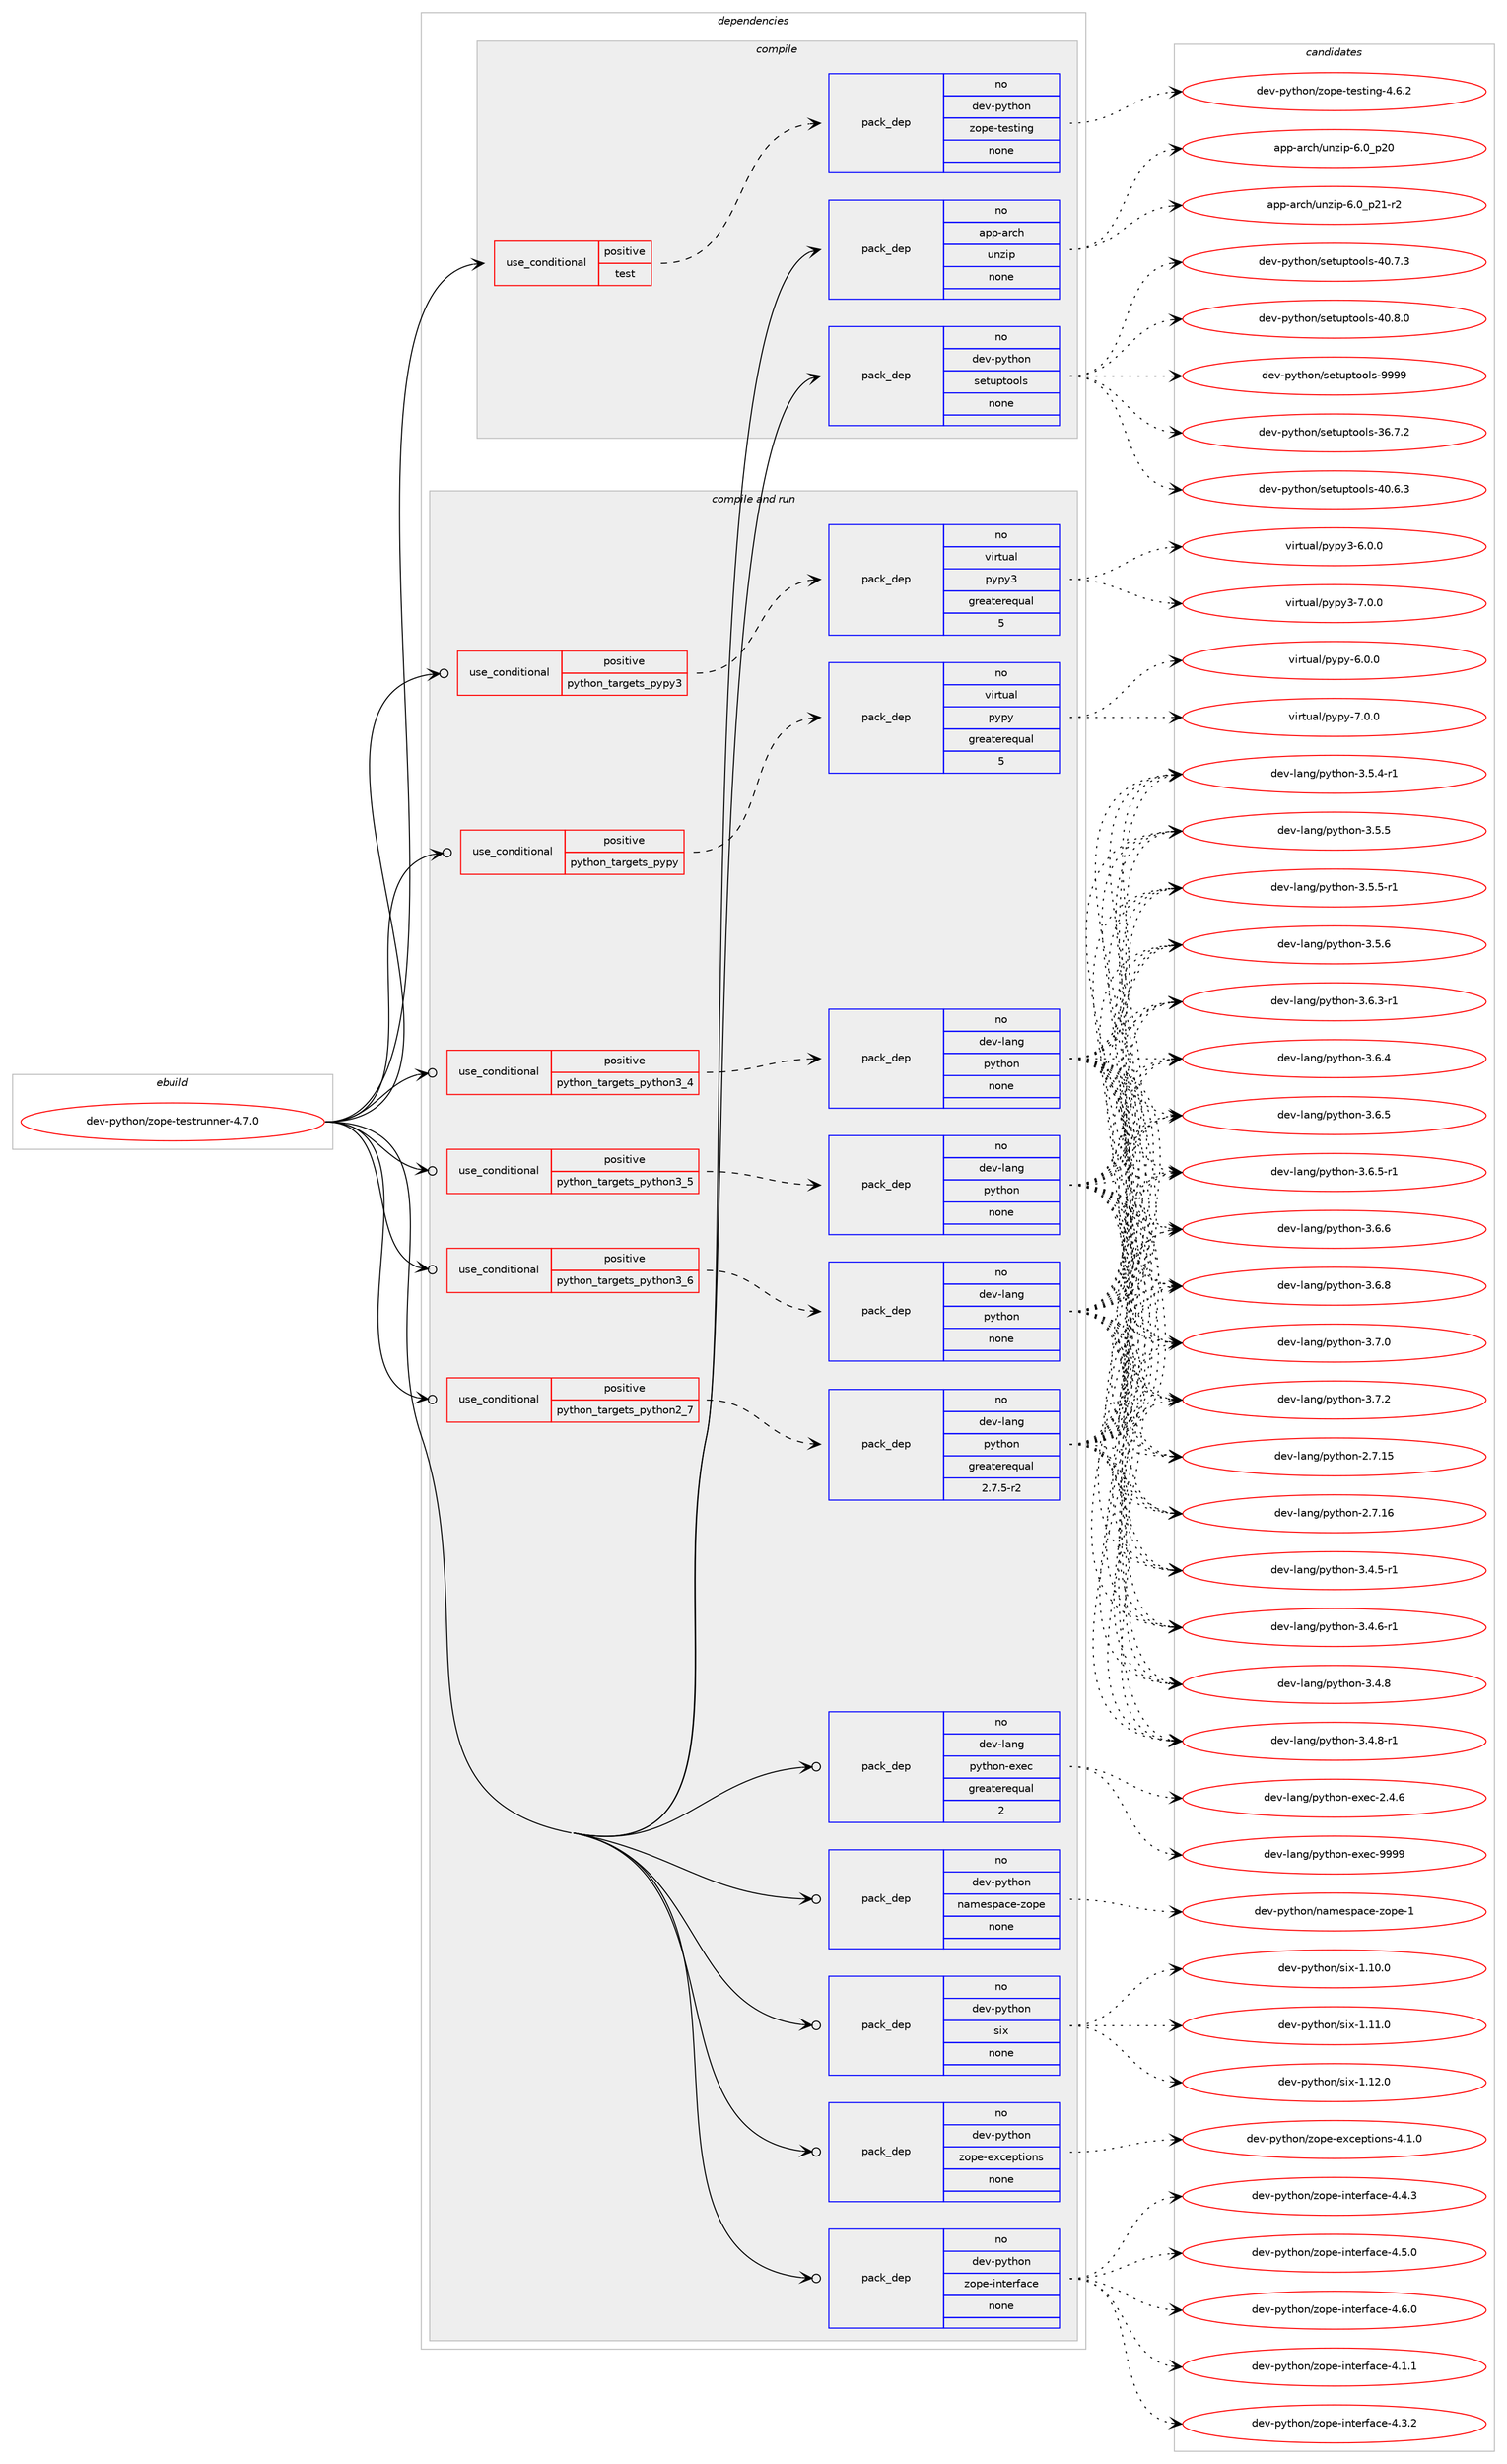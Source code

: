 digraph prolog {

# *************
# Graph options
# *************

newrank=true;
concentrate=true;
compound=true;
graph [rankdir=LR,fontname=Helvetica,fontsize=10,ranksep=1.5];#, ranksep=2.5, nodesep=0.2];
edge  [arrowhead=vee];
node  [fontname=Helvetica,fontsize=10];

# **********
# The ebuild
# **********

subgraph cluster_leftcol {
color=gray;
rank=same;
label=<<i>ebuild</i>>;
id [label="dev-python/zope-testrunner-4.7.0", color=red, width=4, href="../dev-python/zope-testrunner-4.7.0.svg"];
}

# ****************
# The dependencies
# ****************

subgraph cluster_midcol {
color=gray;
label=<<i>dependencies</i>>;
subgraph cluster_compile {
fillcolor="#eeeeee";
style=filled;
label=<<i>compile</i>>;
subgraph cond387363 {
dependency1449489 [label=<<TABLE BORDER="0" CELLBORDER="1" CELLSPACING="0" CELLPADDING="4"><TR><TD ROWSPAN="3" CELLPADDING="10">use_conditional</TD></TR><TR><TD>positive</TD></TR><TR><TD>test</TD></TR></TABLE>>, shape=none, color=red];
subgraph pack1038753 {
dependency1449490 [label=<<TABLE BORDER="0" CELLBORDER="1" CELLSPACING="0" CELLPADDING="4" WIDTH="220"><TR><TD ROWSPAN="6" CELLPADDING="30">pack_dep</TD></TR><TR><TD WIDTH="110">no</TD></TR><TR><TD>dev-python</TD></TR><TR><TD>zope-testing</TD></TR><TR><TD>none</TD></TR><TR><TD></TD></TR></TABLE>>, shape=none, color=blue];
}
dependency1449489:e -> dependency1449490:w [weight=20,style="dashed",arrowhead="vee"];
}
id:e -> dependency1449489:w [weight=20,style="solid",arrowhead="vee"];
subgraph pack1038754 {
dependency1449491 [label=<<TABLE BORDER="0" CELLBORDER="1" CELLSPACING="0" CELLPADDING="4" WIDTH="220"><TR><TD ROWSPAN="6" CELLPADDING="30">pack_dep</TD></TR><TR><TD WIDTH="110">no</TD></TR><TR><TD>app-arch</TD></TR><TR><TD>unzip</TD></TR><TR><TD>none</TD></TR><TR><TD></TD></TR></TABLE>>, shape=none, color=blue];
}
id:e -> dependency1449491:w [weight=20,style="solid",arrowhead="vee"];
subgraph pack1038755 {
dependency1449492 [label=<<TABLE BORDER="0" CELLBORDER="1" CELLSPACING="0" CELLPADDING="4" WIDTH="220"><TR><TD ROWSPAN="6" CELLPADDING="30">pack_dep</TD></TR><TR><TD WIDTH="110">no</TD></TR><TR><TD>dev-python</TD></TR><TR><TD>setuptools</TD></TR><TR><TD>none</TD></TR><TR><TD></TD></TR></TABLE>>, shape=none, color=blue];
}
id:e -> dependency1449492:w [weight=20,style="solid",arrowhead="vee"];
}
subgraph cluster_compileandrun {
fillcolor="#eeeeee";
style=filled;
label=<<i>compile and run</i>>;
subgraph cond387364 {
dependency1449493 [label=<<TABLE BORDER="0" CELLBORDER="1" CELLSPACING="0" CELLPADDING="4"><TR><TD ROWSPAN="3" CELLPADDING="10">use_conditional</TD></TR><TR><TD>positive</TD></TR><TR><TD>python_targets_pypy</TD></TR></TABLE>>, shape=none, color=red];
subgraph pack1038756 {
dependency1449494 [label=<<TABLE BORDER="0" CELLBORDER="1" CELLSPACING="0" CELLPADDING="4" WIDTH="220"><TR><TD ROWSPAN="6" CELLPADDING="30">pack_dep</TD></TR><TR><TD WIDTH="110">no</TD></TR><TR><TD>virtual</TD></TR><TR><TD>pypy</TD></TR><TR><TD>greaterequal</TD></TR><TR><TD>5</TD></TR></TABLE>>, shape=none, color=blue];
}
dependency1449493:e -> dependency1449494:w [weight=20,style="dashed",arrowhead="vee"];
}
id:e -> dependency1449493:w [weight=20,style="solid",arrowhead="odotvee"];
subgraph cond387365 {
dependency1449495 [label=<<TABLE BORDER="0" CELLBORDER="1" CELLSPACING="0" CELLPADDING="4"><TR><TD ROWSPAN="3" CELLPADDING="10">use_conditional</TD></TR><TR><TD>positive</TD></TR><TR><TD>python_targets_pypy3</TD></TR></TABLE>>, shape=none, color=red];
subgraph pack1038757 {
dependency1449496 [label=<<TABLE BORDER="0" CELLBORDER="1" CELLSPACING="0" CELLPADDING="4" WIDTH="220"><TR><TD ROWSPAN="6" CELLPADDING="30">pack_dep</TD></TR><TR><TD WIDTH="110">no</TD></TR><TR><TD>virtual</TD></TR><TR><TD>pypy3</TD></TR><TR><TD>greaterequal</TD></TR><TR><TD>5</TD></TR></TABLE>>, shape=none, color=blue];
}
dependency1449495:e -> dependency1449496:w [weight=20,style="dashed",arrowhead="vee"];
}
id:e -> dependency1449495:w [weight=20,style="solid",arrowhead="odotvee"];
subgraph cond387366 {
dependency1449497 [label=<<TABLE BORDER="0" CELLBORDER="1" CELLSPACING="0" CELLPADDING="4"><TR><TD ROWSPAN="3" CELLPADDING="10">use_conditional</TD></TR><TR><TD>positive</TD></TR><TR><TD>python_targets_python2_7</TD></TR></TABLE>>, shape=none, color=red];
subgraph pack1038758 {
dependency1449498 [label=<<TABLE BORDER="0" CELLBORDER="1" CELLSPACING="0" CELLPADDING="4" WIDTH="220"><TR><TD ROWSPAN="6" CELLPADDING="30">pack_dep</TD></TR><TR><TD WIDTH="110">no</TD></TR><TR><TD>dev-lang</TD></TR><TR><TD>python</TD></TR><TR><TD>greaterequal</TD></TR><TR><TD>2.7.5-r2</TD></TR></TABLE>>, shape=none, color=blue];
}
dependency1449497:e -> dependency1449498:w [weight=20,style="dashed",arrowhead="vee"];
}
id:e -> dependency1449497:w [weight=20,style="solid",arrowhead="odotvee"];
subgraph cond387367 {
dependency1449499 [label=<<TABLE BORDER="0" CELLBORDER="1" CELLSPACING="0" CELLPADDING="4"><TR><TD ROWSPAN="3" CELLPADDING="10">use_conditional</TD></TR><TR><TD>positive</TD></TR><TR><TD>python_targets_python3_4</TD></TR></TABLE>>, shape=none, color=red];
subgraph pack1038759 {
dependency1449500 [label=<<TABLE BORDER="0" CELLBORDER="1" CELLSPACING="0" CELLPADDING="4" WIDTH="220"><TR><TD ROWSPAN="6" CELLPADDING="30">pack_dep</TD></TR><TR><TD WIDTH="110">no</TD></TR><TR><TD>dev-lang</TD></TR><TR><TD>python</TD></TR><TR><TD>none</TD></TR><TR><TD></TD></TR></TABLE>>, shape=none, color=blue];
}
dependency1449499:e -> dependency1449500:w [weight=20,style="dashed",arrowhead="vee"];
}
id:e -> dependency1449499:w [weight=20,style="solid",arrowhead="odotvee"];
subgraph cond387368 {
dependency1449501 [label=<<TABLE BORDER="0" CELLBORDER="1" CELLSPACING="0" CELLPADDING="4"><TR><TD ROWSPAN="3" CELLPADDING="10">use_conditional</TD></TR><TR><TD>positive</TD></TR><TR><TD>python_targets_python3_5</TD></TR></TABLE>>, shape=none, color=red];
subgraph pack1038760 {
dependency1449502 [label=<<TABLE BORDER="0" CELLBORDER="1" CELLSPACING="0" CELLPADDING="4" WIDTH="220"><TR><TD ROWSPAN="6" CELLPADDING="30">pack_dep</TD></TR><TR><TD WIDTH="110">no</TD></TR><TR><TD>dev-lang</TD></TR><TR><TD>python</TD></TR><TR><TD>none</TD></TR><TR><TD></TD></TR></TABLE>>, shape=none, color=blue];
}
dependency1449501:e -> dependency1449502:w [weight=20,style="dashed",arrowhead="vee"];
}
id:e -> dependency1449501:w [weight=20,style="solid",arrowhead="odotvee"];
subgraph cond387369 {
dependency1449503 [label=<<TABLE BORDER="0" CELLBORDER="1" CELLSPACING="0" CELLPADDING="4"><TR><TD ROWSPAN="3" CELLPADDING="10">use_conditional</TD></TR><TR><TD>positive</TD></TR><TR><TD>python_targets_python3_6</TD></TR></TABLE>>, shape=none, color=red];
subgraph pack1038761 {
dependency1449504 [label=<<TABLE BORDER="0" CELLBORDER="1" CELLSPACING="0" CELLPADDING="4" WIDTH="220"><TR><TD ROWSPAN="6" CELLPADDING="30">pack_dep</TD></TR><TR><TD WIDTH="110">no</TD></TR><TR><TD>dev-lang</TD></TR><TR><TD>python</TD></TR><TR><TD>none</TD></TR><TR><TD></TD></TR></TABLE>>, shape=none, color=blue];
}
dependency1449503:e -> dependency1449504:w [weight=20,style="dashed",arrowhead="vee"];
}
id:e -> dependency1449503:w [weight=20,style="solid",arrowhead="odotvee"];
subgraph pack1038762 {
dependency1449505 [label=<<TABLE BORDER="0" CELLBORDER="1" CELLSPACING="0" CELLPADDING="4" WIDTH="220"><TR><TD ROWSPAN="6" CELLPADDING="30">pack_dep</TD></TR><TR><TD WIDTH="110">no</TD></TR><TR><TD>dev-lang</TD></TR><TR><TD>python-exec</TD></TR><TR><TD>greaterequal</TD></TR><TR><TD>2</TD></TR></TABLE>>, shape=none, color=blue];
}
id:e -> dependency1449505:w [weight=20,style="solid",arrowhead="odotvee"];
subgraph pack1038763 {
dependency1449506 [label=<<TABLE BORDER="0" CELLBORDER="1" CELLSPACING="0" CELLPADDING="4" WIDTH="220"><TR><TD ROWSPAN="6" CELLPADDING="30">pack_dep</TD></TR><TR><TD WIDTH="110">no</TD></TR><TR><TD>dev-python</TD></TR><TR><TD>namespace-zope</TD></TR><TR><TD>none</TD></TR><TR><TD></TD></TR></TABLE>>, shape=none, color=blue];
}
id:e -> dependency1449506:w [weight=20,style="solid",arrowhead="odotvee"];
subgraph pack1038764 {
dependency1449507 [label=<<TABLE BORDER="0" CELLBORDER="1" CELLSPACING="0" CELLPADDING="4" WIDTH="220"><TR><TD ROWSPAN="6" CELLPADDING="30">pack_dep</TD></TR><TR><TD WIDTH="110">no</TD></TR><TR><TD>dev-python</TD></TR><TR><TD>six</TD></TR><TR><TD>none</TD></TR><TR><TD></TD></TR></TABLE>>, shape=none, color=blue];
}
id:e -> dependency1449507:w [weight=20,style="solid",arrowhead="odotvee"];
subgraph pack1038765 {
dependency1449508 [label=<<TABLE BORDER="0" CELLBORDER="1" CELLSPACING="0" CELLPADDING="4" WIDTH="220"><TR><TD ROWSPAN="6" CELLPADDING="30">pack_dep</TD></TR><TR><TD WIDTH="110">no</TD></TR><TR><TD>dev-python</TD></TR><TR><TD>zope-exceptions</TD></TR><TR><TD>none</TD></TR><TR><TD></TD></TR></TABLE>>, shape=none, color=blue];
}
id:e -> dependency1449508:w [weight=20,style="solid",arrowhead="odotvee"];
subgraph pack1038766 {
dependency1449509 [label=<<TABLE BORDER="0" CELLBORDER="1" CELLSPACING="0" CELLPADDING="4" WIDTH="220"><TR><TD ROWSPAN="6" CELLPADDING="30">pack_dep</TD></TR><TR><TD WIDTH="110">no</TD></TR><TR><TD>dev-python</TD></TR><TR><TD>zope-interface</TD></TR><TR><TD>none</TD></TR><TR><TD></TD></TR></TABLE>>, shape=none, color=blue];
}
id:e -> dependency1449509:w [weight=20,style="solid",arrowhead="odotvee"];
}
subgraph cluster_run {
fillcolor="#eeeeee";
style=filled;
label=<<i>run</i>>;
}
}

# **************
# The candidates
# **************

subgraph cluster_choices {
rank=same;
color=gray;
label=<<i>candidates</i>>;

subgraph choice1038753 {
color=black;
nodesep=1;
choice100101118451121211161041111104712211111210145116101115116105110103455246544650 [label="dev-python/zope-testing-4.6.2", color=red, width=4,href="../dev-python/zope-testing-4.6.2.svg"];
dependency1449490:e -> choice100101118451121211161041111104712211111210145116101115116105110103455246544650:w [style=dotted,weight="100"];
}
subgraph choice1038754 {
color=black;
nodesep=1;
choice971121124597114991044711711012210511245544648951125048 [label="app-arch/unzip-6.0_p20", color=red, width=4,href="../app-arch/unzip-6.0_p20.svg"];
choice9711211245971149910447117110122105112455446489511250494511450 [label="app-arch/unzip-6.0_p21-r2", color=red, width=4,href="../app-arch/unzip-6.0_p21-r2.svg"];
dependency1449491:e -> choice971121124597114991044711711012210511245544648951125048:w [style=dotted,weight="100"];
dependency1449491:e -> choice9711211245971149910447117110122105112455446489511250494511450:w [style=dotted,weight="100"];
}
subgraph choice1038755 {
color=black;
nodesep=1;
choice100101118451121211161041111104711510111611711211611111110811545515446554650 [label="dev-python/setuptools-36.7.2", color=red, width=4,href="../dev-python/setuptools-36.7.2.svg"];
choice100101118451121211161041111104711510111611711211611111110811545524846544651 [label="dev-python/setuptools-40.6.3", color=red, width=4,href="../dev-python/setuptools-40.6.3.svg"];
choice100101118451121211161041111104711510111611711211611111110811545524846554651 [label="dev-python/setuptools-40.7.3", color=red, width=4,href="../dev-python/setuptools-40.7.3.svg"];
choice100101118451121211161041111104711510111611711211611111110811545524846564648 [label="dev-python/setuptools-40.8.0", color=red, width=4,href="../dev-python/setuptools-40.8.0.svg"];
choice10010111845112121116104111110471151011161171121161111111081154557575757 [label="dev-python/setuptools-9999", color=red, width=4,href="../dev-python/setuptools-9999.svg"];
dependency1449492:e -> choice100101118451121211161041111104711510111611711211611111110811545515446554650:w [style=dotted,weight="100"];
dependency1449492:e -> choice100101118451121211161041111104711510111611711211611111110811545524846544651:w [style=dotted,weight="100"];
dependency1449492:e -> choice100101118451121211161041111104711510111611711211611111110811545524846554651:w [style=dotted,weight="100"];
dependency1449492:e -> choice100101118451121211161041111104711510111611711211611111110811545524846564648:w [style=dotted,weight="100"];
dependency1449492:e -> choice10010111845112121116104111110471151011161171121161111111081154557575757:w [style=dotted,weight="100"];
}
subgraph choice1038756 {
color=black;
nodesep=1;
choice1181051141161179710847112121112121455446484648 [label="virtual/pypy-6.0.0", color=red, width=4,href="../virtual/pypy-6.0.0.svg"];
choice1181051141161179710847112121112121455546484648 [label="virtual/pypy-7.0.0", color=red, width=4,href="../virtual/pypy-7.0.0.svg"];
dependency1449494:e -> choice1181051141161179710847112121112121455446484648:w [style=dotted,weight="100"];
dependency1449494:e -> choice1181051141161179710847112121112121455546484648:w [style=dotted,weight="100"];
}
subgraph choice1038757 {
color=black;
nodesep=1;
choice118105114116117971084711212111212151455446484648 [label="virtual/pypy3-6.0.0", color=red, width=4,href="../virtual/pypy3-6.0.0.svg"];
choice118105114116117971084711212111212151455546484648 [label="virtual/pypy3-7.0.0", color=red, width=4,href="../virtual/pypy3-7.0.0.svg"];
dependency1449496:e -> choice118105114116117971084711212111212151455446484648:w [style=dotted,weight="100"];
dependency1449496:e -> choice118105114116117971084711212111212151455546484648:w [style=dotted,weight="100"];
}
subgraph choice1038758 {
color=black;
nodesep=1;
choice10010111845108971101034711212111610411111045504655464953 [label="dev-lang/python-2.7.15", color=red, width=4,href="../dev-lang/python-2.7.15.svg"];
choice10010111845108971101034711212111610411111045504655464954 [label="dev-lang/python-2.7.16", color=red, width=4,href="../dev-lang/python-2.7.16.svg"];
choice1001011184510897110103471121211161041111104551465246534511449 [label="dev-lang/python-3.4.5-r1", color=red, width=4,href="../dev-lang/python-3.4.5-r1.svg"];
choice1001011184510897110103471121211161041111104551465246544511449 [label="dev-lang/python-3.4.6-r1", color=red, width=4,href="../dev-lang/python-3.4.6-r1.svg"];
choice100101118451089711010347112121116104111110455146524656 [label="dev-lang/python-3.4.8", color=red, width=4,href="../dev-lang/python-3.4.8.svg"];
choice1001011184510897110103471121211161041111104551465246564511449 [label="dev-lang/python-3.4.8-r1", color=red, width=4,href="../dev-lang/python-3.4.8-r1.svg"];
choice1001011184510897110103471121211161041111104551465346524511449 [label="dev-lang/python-3.5.4-r1", color=red, width=4,href="../dev-lang/python-3.5.4-r1.svg"];
choice100101118451089711010347112121116104111110455146534653 [label="dev-lang/python-3.5.5", color=red, width=4,href="../dev-lang/python-3.5.5.svg"];
choice1001011184510897110103471121211161041111104551465346534511449 [label="dev-lang/python-3.5.5-r1", color=red, width=4,href="../dev-lang/python-3.5.5-r1.svg"];
choice100101118451089711010347112121116104111110455146534654 [label="dev-lang/python-3.5.6", color=red, width=4,href="../dev-lang/python-3.5.6.svg"];
choice1001011184510897110103471121211161041111104551465446514511449 [label="dev-lang/python-3.6.3-r1", color=red, width=4,href="../dev-lang/python-3.6.3-r1.svg"];
choice100101118451089711010347112121116104111110455146544652 [label="dev-lang/python-3.6.4", color=red, width=4,href="../dev-lang/python-3.6.4.svg"];
choice100101118451089711010347112121116104111110455146544653 [label="dev-lang/python-3.6.5", color=red, width=4,href="../dev-lang/python-3.6.5.svg"];
choice1001011184510897110103471121211161041111104551465446534511449 [label="dev-lang/python-3.6.5-r1", color=red, width=4,href="../dev-lang/python-3.6.5-r1.svg"];
choice100101118451089711010347112121116104111110455146544654 [label="dev-lang/python-3.6.6", color=red, width=4,href="../dev-lang/python-3.6.6.svg"];
choice100101118451089711010347112121116104111110455146544656 [label="dev-lang/python-3.6.8", color=red, width=4,href="../dev-lang/python-3.6.8.svg"];
choice100101118451089711010347112121116104111110455146554648 [label="dev-lang/python-3.7.0", color=red, width=4,href="../dev-lang/python-3.7.0.svg"];
choice100101118451089711010347112121116104111110455146554650 [label="dev-lang/python-3.7.2", color=red, width=4,href="../dev-lang/python-3.7.2.svg"];
dependency1449498:e -> choice10010111845108971101034711212111610411111045504655464953:w [style=dotted,weight="100"];
dependency1449498:e -> choice10010111845108971101034711212111610411111045504655464954:w [style=dotted,weight="100"];
dependency1449498:e -> choice1001011184510897110103471121211161041111104551465246534511449:w [style=dotted,weight="100"];
dependency1449498:e -> choice1001011184510897110103471121211161041111104551465246544511449:w [style=dotted,weight="100"];
dependency1449498:e -> choice100101118451089711010347112121116104111110455146524656:w [style=dotted,weight="100"];
dependency1449498:e -> choice1001011184510897110103471121211161041111104551465246564511449:w [style=dotted,weight="100"];
dependency1449498:e -> choice1001011184510897110103471121211161041111104551465346524511449:w [style=dotted,weight="100"];
dependency1449498:e -> choice100101118451089711010347112121116104111110455146534653:w [style=dotted,weight="100"];
dependency1449498:e -> choice1001011184510897110103471121211161041111104551465346534511449:w [style=dotted,weight="100"];
dependency1449498:e -> choice100101118451089711010347112121116104111110455146534654:w [style=dotted,weight="100"];
dependency1449498:e -> choice1001011184510897110103471121211161041111104551465446514511449:w [style=dotted,weight="100"];
dependency1449498:e -> choice100101118451089711010347112121116104111110455146544652:w [style=dotted,weight="100"];
dependency1449498:e -> choice100101118451089711010347112121116104111110455146544653:w [style=dotted,weight="100"];
dependency1449498:e -> choice1001011184510897110103471121211161041111104551465446534511449:w [style=dotted,weight="100"];
dependency1449498:e -> choice100101118451089711010347112121116104111110455146544654:w [style=dotted,weight="100"];
dependency1449498:e -> choice100101118451089711010347112121116104111110455146544656:w [style=dotted,weight="100"];
dependency1449498:e -> choice100101118451089711010347112121116104111110455146554648:w [style=dotted,weight="100"];
dependency1449498:e -> choice100101118451089711010347112121116104111110455146554650:w [style=dotted,weight="100"];
}
subgraph choice1038759 {
color=black;
nodesep=1;
choice10010111845108971101034711212111610411111045504655464953 [label="dev-lang/python-2.7.15", color=red, width=4,href="../dev-lang/python-2.7.15.svg"];
choice10010111845108971101034711212111610411111045504655464954 [label="dev-lang/python-2.7.16", color=red, width=4,href="../dev-lang/python-2.7.16.svg"];
choice1001011184510897110103471121211161041111104551465246534511449 [label="dev-lang/python-3.4.5-r1", color=red, width=4,href="../dev-lang/python-3.4.5-r1.svg"];
choice1001011184510897110103471121211161041111104551465246544511449 [label="dev-lang/python-3.4.6-r1", color=red, width=4,href="../dev-lang/python-3.4.6-r1.svg"];
choice100101118451089711010347112121116104111110455146524656 [label="dev-lang/python-3.4.8", color=red, width=4,href="../dev-lang/python-3.4.8.svg"];
choice1001011184510897110103471121211161041111104551465246564511449 [label="dev-lang/python-3.4.8-r1", color=red, width=4,href="../dev-lang/python-3.4.8-r1.svg"];
choice1001011184510897110103471121211161041111104551465346524511449 [label="dev-lang/python-3.5.4-r1", color=red, width=4,href="../dev-lang/python-3.5.4-r1.svg"];
choice100101118451089711010347112121116104111110455146534653 [label="dev-lang/python-3.5.5", color=red, width=4,href="../dev-lang/python-3.5.5.svg"];
choice1001011184510897110103471121211161041111104551465346534511449 [label="dev-lang/python-3.5.5-r1", color=red, width=4,href="../dev-lang/python-3.5.5-r1.svg"];
choice100101118451089711010347112121116104111110455146534654 [label="dev-lang/python-3.5.6", color=red, width=4,href="../dev-lang/python-3.5.6.svg"];
choice1001011184510897110103471121211161041111104551465446514511449 [label="dev-lang/python-3.6.3-r1", color=red, width=4,href="../dev-lang/python-3.6.3-r1.svg"];
choice100101118451089711010347112121116104111110455146544652 [label="dev-lang/python-3.6.4", color=red, width=4,href="../dev-lang/python-3.6.4.svg"];
choice100101118451089711010347112121116104111110455146544653 [label="dev-lang/python-3.6.5", color=red, width=4,href="../dev-lang/python-3.6.5.svg"];
choice1001011184510897110103471121211161041111104551465446534511449 [label="dev-lang/python-3.6.5-r1", color=red, width=4,href="../dev-lang/python-3.6.5-r1.svg"];
choice100101118451089711010347112121116104111110455146544654 [label="dev-lang/python-3.6.6", color=red, width=4,href="../dev-lang/python-3.6.6.svg"];
choice100101118451089711010347112121116104111110455146544656 [label="dev-lang/python-3.6.8", color=red, width=4,href="../dev-lang/python-3.6.8.svg"];
choice100101118451089711010347112121116104111110455146554648 [label="dev-lang/python-3.7.0", color=red, width=4,href="../dev-lang/python-3.7.0.svg"];
choice100101118451089711010347112121116104111110455146554650 [label="dev-lang/python-3.7.2", color=red, width=4,href="../dev-lang/python-3.7.2.svg"];
dependency1449500:e -> choice10010111845108971101034711212111610411111045504655464953:w [style=dotted,weight="100"];
dependency1449500:e -> choice10010111845108971101034711212111610411111045504655464954:w [style=dotted,weight="100"];
dependency1449500:e -> choice1001011184510897110103471121211161041111104551465246534511449:w [style=dotted,weight="100"];
dependency1449500:e -> choice1001011184510897110103471121211161041111104551465246544511449:w [style=dotted,weight="100"];
dependency1449500:e -> choice100101118451089711010347112121116104111110455146524656:w [style=dotted,weight="100"];
dependency1449500:e -> choice1001011184510897110103471121211161041111104551465246564511449:w [style=dotted,weight="100"];
dependency1449500:e -> choice1001011184510897110103471121211161041111104551465346524511449:w [style=dotted,weight="100"];
dependency1449500:e -> choice100101118451089711010347112121116104111110455146534653:w [style=dotted,weight="100"];
dependency1449500:e -> choice1001011184510897110103471121211161041111104551465346534511449:w [style=dotted,weight="100"];
dependency1449500:e -> choice100101118451089711010347112121116104111110455146534654:w [style=dotted,weight="100"];
dependency1449500:e -> choice1001011184510897110103471121211161041111104551465446514511449:w [style=dotted,weight="100"];
dependency1449500:e -> choice100101118451089711010347112121116104111110455146544652:w [style=dotted,weight="100"];
dependency1449500:e -> choice100101118451089711010347112121116104111110455146544653:w [style=dotted,weight="100"];
dependency1449500:e -> choice1001011184510897110103471121211161041111104551465446534511449:w [style=dotted,weight="100"];
dependency1449500:e -> choice100101118451089711010347112121116104111110455146544654:w [style=dotted,weight="100"];
dependency1449500:e -> choice100101118451089711010347112121116104111110455146544656:w [style=dotted,weight="100"];
dependency1449500:e -> choice100101118451089711010347112121116104111110455146554648:w [style=dotted,weight="100"];
dependency1449500:e -> choice100101118451089711010347112121116104111110455146554650:w [style=dotted,weight="100"];
}
subgraph choice1038760 {
color=black;
nodesep=1;
choice10010111845108971101034711212111610411111045504655464953 [label="dev-lang/python-2.7.15", color=red, width=4,href="../dev-lang/python-2.7.15.svg"];
choice10010111845108971101034711212111610411111045504655464954 [label="dev-lang/python-2.7.16", color=red, width=4,href="../dev-lang/python-2.7.16.svg"];
choice1001011184510897110103471121211161041111104551465246534511449 [label="dev-lang/python-3.4.5-r1", color=red, width=4,href="../dev-lang/python-3.4.5-r1.svg"];
choice1001011184510897110103471121211161041111104551465246544511449 [label="dev-lang/python-3.4.6-r1", color=red, width=4,href="../dev-lang/python-3.4.6-r1.svg"];
choice100101118451089711010347112121116104111110455146524656 [label="dev-lang/python-3.4.8", color=red, width=4,href="../dev-lang/python-3.4.8.svg"];
choice1001011184510897110103471121211161041111104551465246564511449 [label="dev-lang/python-3.4.8-r1", color=red, width=4,href="../dev-lang/python-3.4.8-r1.svg"];
choice1001011184510897110103471121211161041111104551465346524511449 [label="dev-lang/python-3.5.4-r1", color=red, width=4,href="../dev-lang/python-3.5.4-r1.svg"];
choice100101118451089711010347112121116104111110455146534653 [label="dev-lang/python-3.5.5", color=red, width=4,href="../dev-lang/python-3.5.5.svg"];
choice1001011184510897110103471121211161041111104551465346534511449 [label="dev-lang/python-3.5.5-r1", color=red, width=4,href="../dev-lang/python-3.5.5-r1.svg"];
choice100101118451089711010347112121116104111110455146534654 [label="dev-lang/python-3.5.6", color=red, width=4,href="../dev-lang/python-3.5.6.svg"];
choice1001011184510897110103471121211161041111104551465446514511449 [label="dev-lang/python-3.6.3-r1", color=red, width=4,href="../dev-lang/python-3.6.3-r1.svg"];
choice100101118451089711010347112121116104111110455146544652 [label="dev-lang/python-3.6.4", color=red, width=4,href="../dev-lang/python-3.6.4.svg"];
choice100101118451089711010347112121116104111110455146544653 [label="dev-lang/python-3.6.5", color=red, width=4,href="../dev-lang/python-3.6.5.svg"];
choice1001011184510897110103471121211161041111104551465446534511449 [label="dev-lang/python-3.6.5-r1", color=red, width=4,href="../dev-lang/python-3.6.5-r1.svg"];
choice100101118451089711010347112121116104111110455146544654 [label="dev-lang/python-3.6.6", color=red, width=4,href="../dev-lang/python-3.6.6.svg"];
choice100101118451089711010347112121116104111110455146544656 [label="dev-lang/python-3.6.8", color=red, width=4,href="../dev-lang/python-3.6.8.svg"];
choice100101118451089711010347112121116104111110455146554648 [label="dev-lang/python-3.7.0", color=red, width=4,href="../dev-lang/python-3.7.0.svg"];
choice100101118451089711010347112121116104111110455146554650 [label="dev-lang/python-3.7.2", color=red, width=4,href="../dev-lang/python-3.7.2.svg"];
dependency1449502:e -> choice10010111845108971101034711212111610411111045504655464953:w [style=dotted,weight="100"];
dependency1449502:e -> choice10010111845108971101034711212111610411111045504655464954:w [style=dotted,weight="100"];
dependency1449502:e -> choice1001011184510897110103471121211161041111104551465246534511449:w [style=dotted,weight="100"];
dependency1449502:e -> choice1001011184510897110103471121211161041111104551465246544511449:w [style=dotted,weight="100"];
dependency1449502:e -> choice100101118451089711010347112121116104111110455146524656:w [style=dotted,weight="100"];
dependency1449502:e -> choice1001011184510897110103471121211161041111104551465246564511449:w [style=dotted,weight="100"];
dependency1449502:e -> choice1001011184510897110103471121211161041111104551465346524511449:w [style=dotted,weight="100"];
dependency1449502:e -> choice100101118451089711010347112121116104111110455146534653:w [style=dotted,weight="100"];
dependency1449502:e -> choice1001011184510897110103471121211161041111104551465346534511449:w [style=dotted,weight="100"];
dependency1449502:e -> choice100101118451089711010347112121116104111110455146534654:w [style=dotted,weight="100"];
dependency1449502:e -> choice1001011184510897110103471121211161041111104551465446514511449:w [style=dotted,weight="100"];
dependency1449502:e -> choice100101118451089711010347112121116104111110455146544652:w [style=dotted,weight="100"];
dependency1449502:e -> choice100101118451089711010347112121116104111110455146544653:w [style=dotted,weight="100"];
dependency1449502:e -> choice1001011184510897110103471121211161041111104551465446534511449:w [style=dotted,weight="100"];
dependency1449502:e -> choice100101118451089711010347112121116104111110455146544654:w [style=dotted,weight="100"];
dependency1449502:e -> choice100101118451089711010347112121116104111110455146544656:w [style=dotted,weight="100"];
dependency1449502:e -> choice100101118451089711010347112121116104111110455146554648:w [style=dotted,weight="100"];
dependency1449502:e -> choice100101118451089711010347112121116104111110455146554650:w [style=dotted,weight="100"];
}
subgraph choice1038761 {
color=black;
nodesep=1;
choice10010111845108971101034711212111610411111045504655464953 [label="dev-lang/python-2.7.15", color=red, width=4,href="../dev-lang/python-2.7.15.svg"];
choice10010111845108971101034711212111610411111045504655464954 [label="dev-lang/python-2.7.16", color=red, width=4,href="../dev-lang/python-2.7.16.svg"];
choice1001011184510897110103471121211161041111104551465246534511449 [label="dev-lang/python-3.4.5-r1", color=red, width=4,href="../dev-lang/python-3.4.5-r1.svg"];
choice1001011184510897110103471121211161041111104551465246544511449 [label="dev-lang/python-3.4.6-r1", color=red, width=4,href="../dev-lang/python-3.4.6-r1.svg"];
choice100101118451089711010347112121116104111110455146524656 [label="dev-lang/python-3.4.8", color=red, width=4,href="../dev-lang/python-3.4.8.svg"];
choice1001011184510897110103471121211161041111104551465246564511449 [label="dev-lang/python-3.4.8-r1", color=red, width=4,href="../dev-lang/python-3.4.8-r1.svg"];
choice1001011184510897110103471121211161041111104551465346524511449 [label="dev-lang/python-3.5.4-r1", color=red, width=4,href="../dev-lang/python-3.5.4-r1.svg"];
choice100101118451089711010347112121116104111110455146534653 [label="dev-lang/python-3.5.5", color=red, width=4,href="../dev-lang/python-3.5.5.svg"];
choice1001011184510897110103471121211161041111104551465346534511449 [label="dev-lang/python-3.5.5-r1", color=red, width=4,href="../dev-lang/python-3.5.5-r1.svg"];
choice100101118451089711010347112121116104111110455146534654 [label="dev-lang/python-3.5.6", color=red, width=4,href="../dev-lang/python-3.5.6.svg"];
choice1001011184510897110103471121211161041111104551465446514511449 [label="dev-lang/python-3.6.3-r1", color=red, width=4,href="../dev-lang/python-3.6.3-r1.svg"];
choice100101118451089711010347112121116104111110455146544652 [label="dev-lang/python-3.6.4", color=red, width=4,href="../dev-lang/python-3.6.4.svg"];
choice100101118451089711010347112121116104111110455146544653 [label="dev-lang/python-3.6.5", color=red, width=4,href="../dev-lang/python-3.6.5.svg"];
choice1001011184510897110103471121211161041111104551465446534511449 [label="dev-lang/python-3.6.5-r1", color=red, width=4,href="../dev-lang/python-3.6.5-r1.svg"];
choice100101118451089711010347112121116104111110455146544654 [label="dev-lang/python-3.6.6", color=red, width=4,href="../dev-lang/python-3.6.6.svg"];
choice100101118451089711010347112121116104111110455146544656 [label="dev-lang/python-3.6.8", color=red, width=4,href="../dev-lang/python-3.6.8.svg"];
choice100101118451089711010347112121116104111110455146554648 [label="dev-lang/python-3.7.0", color=red, width=4,href="../dev-lang/python-3.7.0.svg"];
choice100101118451089711010347112121116104111110455146554650 [label="dev-lang/python-3.7.2", color=red, width=4,href="../dev-lang/python-3.7.2.svg"];
dependency1449504:e -> choice10010111845108971101034711212111610411111045504655464953:w [style=dotted,weight="100"];
dependency1449504:e -> choice10010111845108971101034711212111610411111045504655464954:w [style=dotted,weight="100"];
dependency1449504:e -> choice1001011184510897110103471121211161041111104551465246534511449:w [style=dotted,weight="100"];
dependency1449504:e -> choice1001011184510897110103471121211161041111104551465246544511449:w [style=dotted,weight="100"];
dependency1449504:e -> choice100101118451089711010347112121116104111110455146524656:w [style=dotted,weight="100"];
dependency1449504:e -> choice1001011184510897110103471121211161041111104551465246564511449:w [style=dotted,weight="100"];
dependency1449504:e -> choice1001011184510897110103471121211161041111104551465346524511449:w [style=dotted,weight="100"];
dependency1449504:e -> choice100101118451089711010347112121116104111110455146534653:w [style=dotted,weight="100"];
dependency1449504:e -> choice1001011184510897110103471121211161041111104551465346534511449:w [style=dotted,weight="100"];
dependency1449504:e -> choice100101118451089711010347112121116104111110455146534654:w [style=dotted,weight="100"];
dependency1449504:e -> choice1001011184510897110103471121211161041111104551465446514511449:w [style=dotted,weight="100"];
dependency1449504:e -> choice100101118451089711010347112121116104111110455146544652:w [style=dotted,weight="100"];
dependency1449504:e -> choice100101118451089711010347112121116104111110455146544653:w [style=dotted,weight="100"];
dependency1449504:e -> choice1001011184510897110103471121211161041111104551465446534511449:w [style=dotted,weight="100"];
dependency1449504:e -> choice100101118451089711010347112121116104111110455146544654:w [style=dotted,weight="100"];
dependency1449504:e -> choice100101118451089711010347112121116104111110455146544656:w [style=dotted,weight="100"];
dependency1449504:e -> choice100101118451089711010347112121116104111110455146554648:w [style=dotted,weight="100"];
dependency1449504:e -> choice100101118451089711010347112121116104111110455146554650:w [style=dotted,weight="100"];
}
subgraph choice1038762 {
color=black;
nodesep=1;
choice1001011184510897110103471121211161041111104510112010199455046524654 [label="dev-lang/python-exec-2.4.6", color=red, width=4,href="../dev-lang/python-exec-2.4.6.svg"];
choice10010111845108971101034711212111610411111045101120101994557575757 [label="dev-lang/python-exec-9999", color=red, width=4,href="../dev-lang/python-exec-9999.svg"];
dependency1449505:e -> choice1001011184510897110103471121211161041111104510112010199455046524654:w [style=dotted,weight="100"];
dependency1449505:e -> choice10010111845108971101034711212111610411111045101120101994557575757:w [style=dotted,weight="100"];
}
subgraph choice1038763 {
color=black;
nodesep=1;
choice1001011184511212111610411111047110971091011151129799101451221111121014549 [label="dev-python/namespace-zope-1", color=red, width=4,href="../dev-python/namespace-zope-1.svg"];
dependency1449506:e -> choice1001011184511212111610411111047110971091011151129799101451221111121014549:w [style=dotted,weight="100"];
}
subgraph choice1038764 {
color=black;
nodesep=1;
choice100101118451121211161041111104711510512045494649484648 [label="dev-python/six-1.10.0", color=red, width=4,href="../dev-python/six-1.10.0.svg"];
choice100101118451121211161041111104711510512045494649494648 [label="dev-python/six-1.11.0", color=red, width=4,href="../dev-python/six-1.11.0.svg"];
choice100101118451121211161041111104711510512045494649504648 [label="dev-python/six-1.12.0", color=red, width=4,href="../dev-python/six-1.12.0.svg"];
dependency1449507:e -> choice100101118451121211161041111104711510512045494649484648:w [style=dotted,weight="100"];
dependency1449507:e -> choice100101118451121211161041111104711510512045494649494648:w [style=dotted,weight="100"];
dependency1449507:e -> choice100101118451121211161041111104711510512045494649504648:w [style=dotted,weight="100"];
}
subgraph choice1038765 {
color=black;
nodesep=1;
choice10010111845112121116104111110471221111121014510112099101112116105111110115455246494648 [label="dev-python/zope-exceptions-4.1.0", color=red, width=4,href="../dev-python/zope-exceptions-4.1.0.svg"];
dependency1449508:e -> choice10010111845112121116104111110471221111121014510112099101112116105111110115455246494648:w [style=dotted,weight="100"];
}
subgraph choice1038766 {
color=black;
nodesep=1;
choice1001011184511212111610411111047122111112101451051101161011141029799101455246494649 [label="dev-python/zope-interface-4.1.1", color=red, width=4,href="../dev-python/zope-interface-4.1.1.svg"];
choice1001011184511212111610411111047122111112101451051101161011141029799101455246514650 [label="dev-python/zope-interface-4.3.2", color=red, width=4,href="../dev-python/zope-interface-4.3.2.svg"];
choice1001011184511212111610411111047122111112101451051101161011141029799101455246524651 [label="dev-python/zope-interface-4.4.3", color=red, width=4,href="../dev-python/zope-interface-4.4.3.svg"];
choice1001011184511212111610411111047122111112101451051101161011141029799101455246534648 [label="dev-python/zope-interface-4.5.0", color=red, width=4,href="../dev-python/zope-interface-4.5.0.svg"];
choice1001011184511212111610411111047122111112101451051101161011141029799101455246544648 [label="dev-python/zope-interface-4.6.0", color=red, width=4,href="../dev-python/zope-interface-4.6.0.svg"];
dependency1449509:e -> choice1001011184511212111610411111047122111112101451051101161011141029799101455246494649:w [style=dotted,weight="100"];
dependency1449509:e -> choice1001011184511212111610411111047122111112101451051101161011141029799101455246514650:w [style=dotted,weight="100"];
dependency1449509:e -> choice1001011184511212111610411111047122111112101451051101161011141029799101455246524651:w [style=dotted,weight="100"];
dependency1449509:e -> choice1001011184511212111610411111047122111112101451051101161011141029799101455246534648:w [style=dotted,weight="100"];
dependency1449509:e -> choice1001011184511212111610411111047122111112101451051101161011141029799101455246544648:w [style=dotted,weight="100"];
}
}

}
